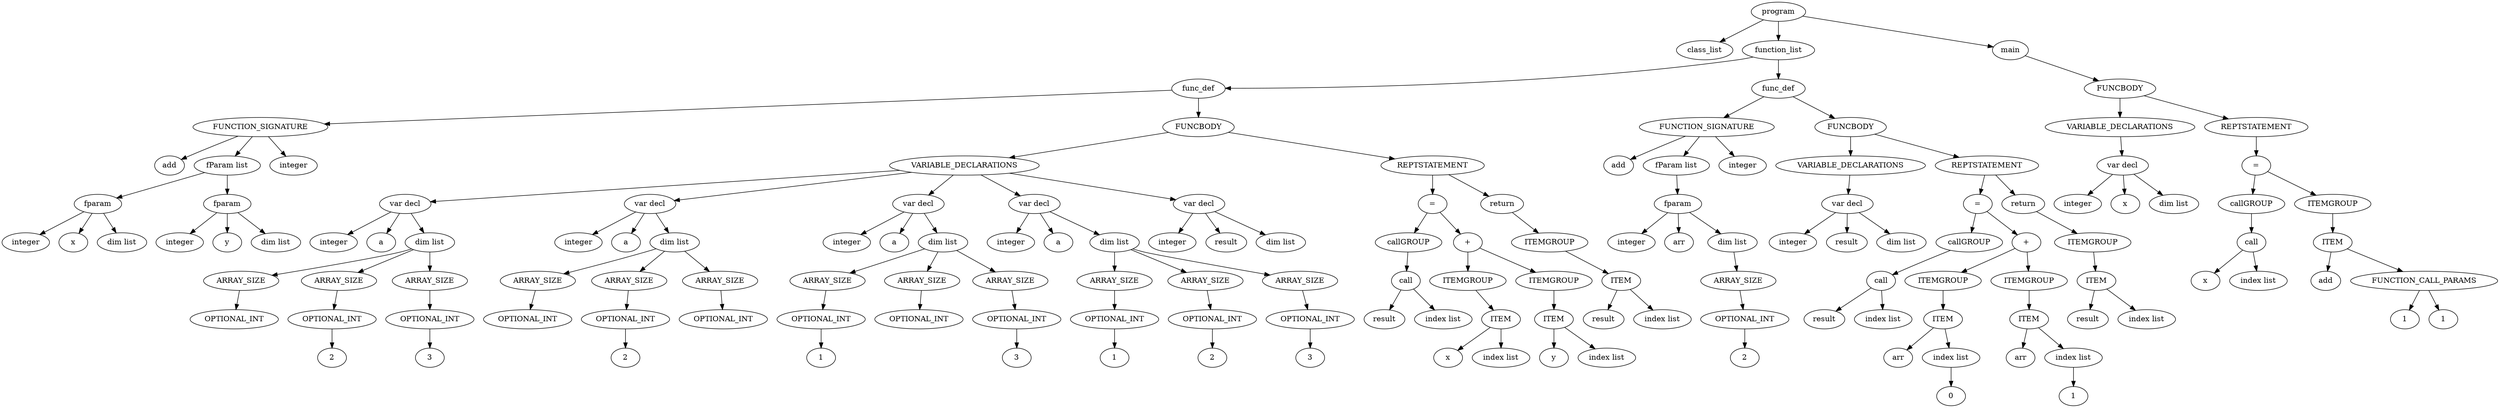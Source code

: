 digraph AST {
0[label="program"]
0->1
0->2
0->186
186[label="main"]
186->187
187[label="FUNCBODY"]
187->188
187->194
194[label="REPTSTATEMENT"]
194->199
199[label="="]
199->198
199->214
214[label="ITEMGROUP"]
214->200
200[label="ITEM"]
200->201
200->202
202[label="FUNCTION_CALL_PARAMS"]
202->203
202->208
208[label="1"]
203[label="1"]
201[label="add"]
198[label="callGROUP"]
198->195
195[label="call"]
195->196
195->197
197[label="index list"]
196[label="x"]
188[label="VARIABLE_DECLARATIONS"]
188->190
190[label="var decl"]
190->189
190->191
190->192
192[label="dim list"]
191[label="x"]
189[label="integer"]
2[label="function_list"]
2->3
2->123
123[label="func_def"]
123->124
123->138
138[label="FUNCBODY"]
138->139
138->145
145[label="REPTSTATEMENT"]
145->150
145->175
175[label="return"]
175->180
180[label="ITEMGROUP"]
180->176
176[label="ITEM"]
176->177
176->178
178[label="index list"]
177[label="result"]
150[label="="]
150->149
150->161
161[label="+"]
161->159
161->170
170[label="ITEMGROUP"]
170->162
162[label="ITEM"]
162->163
162->164
164[label="index list"]
164->165
165[label="1"]
163[label="arr"]
159[label="ITEMGROUP"]
159->151
151[label="ITEM"]
151->152
151->153
153[label="index list"]
153->154
154[label="0"]
152[label="arr"]
149[label="callGROUP"]
149->146
146[label="call"]
146->147
146->148
148[label="index list"]
147[label="result"]
139[label="VARIABLE_DECLARATIONS"]
139->141
141[label="var decl"]
141->140
141->142
141->143
143[label="dim list"]
142[label="result"]
140[label="integer"]
124[label="FUNCTION_SIGNATURE"]
124->125
124->127
124->137
137[label="integer"]
127[label="fParam list"]
127->128
128[label="fparam"]
128->129
128->130
128->131
131[label="dim list"]
131->132
132[label="ARRAY_SIZE"]
132->133
133[label="OPTIONAL_INT"]
133->134
134[label="2"]
130[label="arr"]
129[label="integer"]
125[label="add"]
3[label="func_def"]
3->4
3->19
19[label="FUNCBODY"]
19->20
19->90
90[label="REPTSTATEMENT"]
90->95
90->112
112[label="return"]
112->117
117[label="ITEMGROUP"]
117->113
113[label="ITEM"]
113->114
113->115
115[label="index list"]
114[label="result"]
95[label="="]
95->94
95->102
102[label="+"]
102->100
102->107
107[label="ITEMGROUP"]
107->103
103[label="ITEM"]
103->104
103->105
105[label="index list"]
104[label="y"]
100[label="ITEMGROUP"]
100->96
96[label="ITEM"]
96->97
96->98
98[label="index list"]
97[label="x"]
94[label="callGROUP"]
94->91
91[label="call"]
91->92
91->93
93[label="index list"]
92[label="result"]
20[label="VARIABLE_DECLARATIONS"]
20->22
20->38
20->53
20->69
20->86
86[label="var decl"]
86->85
86->87
86->88
88[label="dim list"]
87[label="result"]
85[label="integer"]
69[label="var decl"]
69->68
69->70
69->71
71[label="dim list"]
71->72
71->76
71->80
80[label="ARRAY_SIZE"]
80->81
81[label="OPTIONAL_INT"]
81->82
82[label="3"]
76[label="ARRAY_SIZE"]
76->77
77[label="OPTIONAL_INT"]
77->78
78[label="2"]
72[label="ARRAY_SIZE"]
72->73
73[label="OPTIONAL_INT"]
73->74
74[label="1"]
70[label="a"]
68[label="integer"]
53[label="var decl"]
53->52
53->54
53->55
55[label="dim list"]
55->56
55->60
55->63
63[label="ARRAY_SIZE"]
63->64
64[label="OPTIONAL_INT"]
64->65
65[label="3"]
60[label="ARRAY_SIZE"]
60->61
61[label="OPTIONAL_INT"]
56[label="ARRAY_SIZE"]
56->57
57[label="OPTIONAL_INT"]
57->58
58[label="1"]
54[label="a"]
52[label="integer"]
38[label="var decl"]
38->37
38->39
38->40
40[label="dim list"]
40->41
40->44
40->48
48[label="ARRAY_SIZE"]
48->49
49[label="OPTIONAL_INT"]
44[label="ARRAY_SIZE"]
44->45
45[label="OPTIONAL_INT"]
45->46
46[label="2"]
41[label="ARRAY_SIZE"]
41->42
42[label="OPTIONAL_INT"]
39[label="a"]
37[label="integer"]
22[label="var decl"]
22->21
22->23
22->24
24[label="dim list"]
24->25
24->28
24->32
32[label="ARRAY_SIZE"]
32->33
33[label="OPTIONAL_INT"]
33->34
34[label="3"]
28[label="ARRAY_SIZE"]
28->29
29[label="OPTIONAL_INT"]
29->30
30[label="2"]
25[label="ARRAY_SIZE"]
25->26
26[label="OPTIONAL_INT"]
23[label="a"]
21[label="integer"]
4[label="FUNCTION_SIGNATURE"]
4->5
4->7
4->18
18[label="integer"]
7[label="fParam list"]
7->8
7->13
13[label="fparam"]
13->14
13->15
13->16
16[label="dim list"]
15[label="y"]
14[label="integer"]
8[label="fparam"]
8->9
8->10
8->11
11[label="dim list"]
10[label="x"]
9[label="integer"]
5[label="add"]
1[label="class_list"]
}
